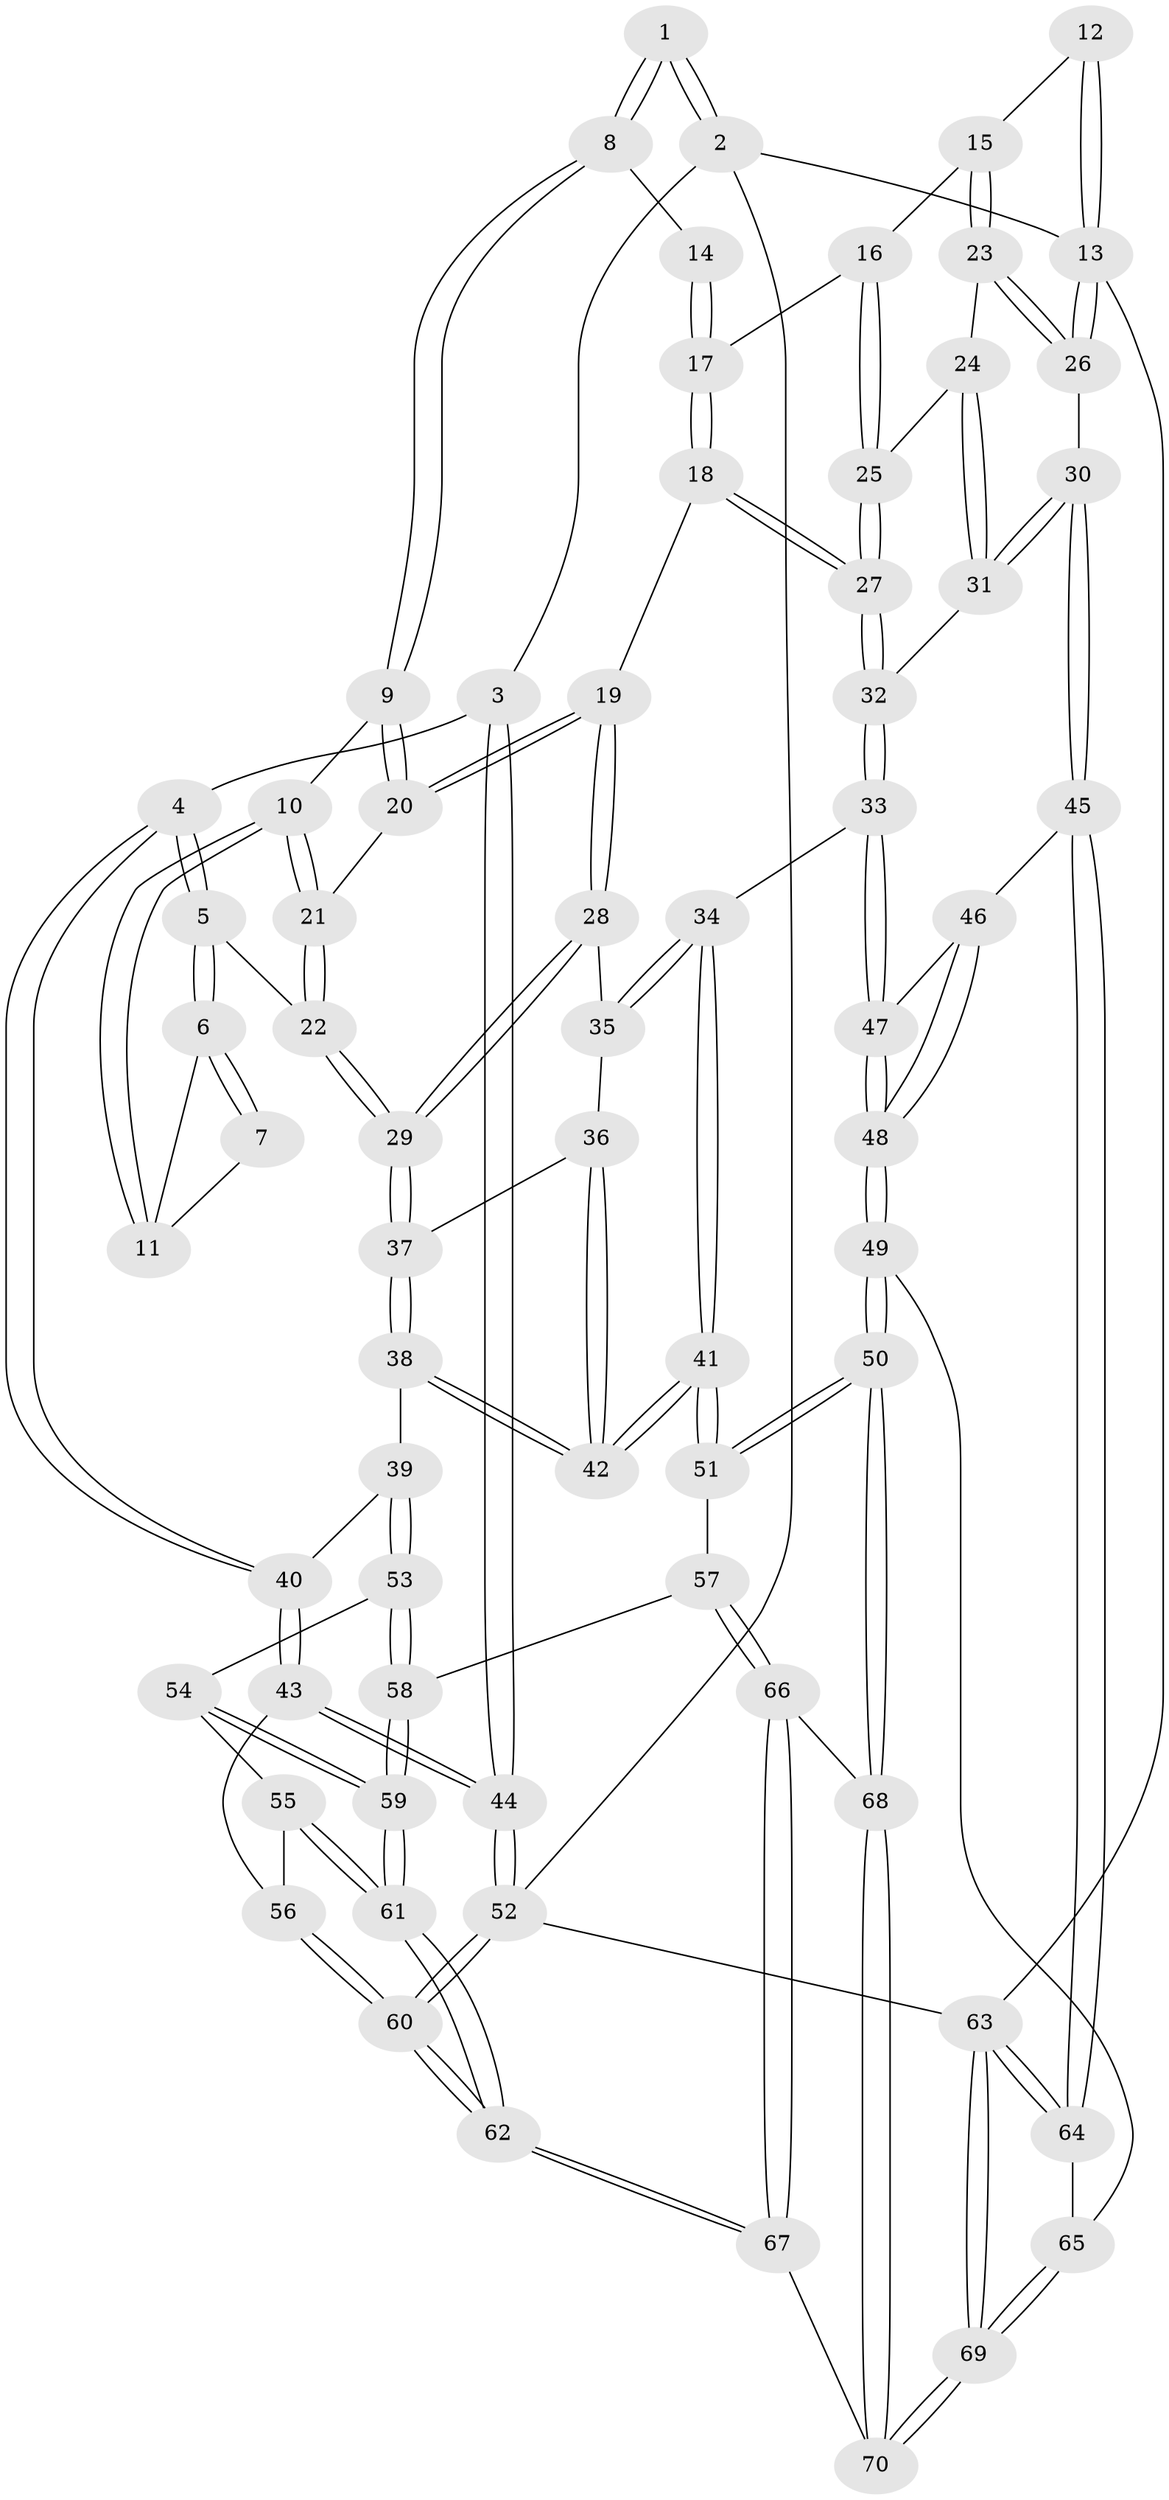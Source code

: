 // Generated by graph-tools (version 1.1) at 2025/00/03/09/25 05:00:00]
// undirected, 70 vertices, 172 edges
graph export_dot {
graph [start="1"]
  node [color=gray90,style=filled];
  1 [pos="+0.24842088520487085+0"];
  2 [pos="+0+0"];
  3 [pos="+0+0.23280628709700538"];
  4 [pos="+0+0.2743239087736153"];
  5 [pos="+0.14800209129037506+0.24684320620744127"];
  6 [pos="+0.21222684425599028+0.11376365278040115"];
  7 [pos="+0.24318770518194566+0"];
  8 [pos="+0.5216847624112932+0"];
  9 [pos="+0.46086991532617755+0.07338814506890999"];
  10 [pos="+0.3661916342062475+0.15384258280374585"];
  11 [pos="+0.33847306837718477+0.13533586801379308"];
  12 [pos="+0.8362024102821012+0"];
  13 [pos="+1+0"];
  14 [pos="+0.5680934904351059+0"];
  15 [pos="+0.8540051877214349+0.11940176565782903"];
  16 [pos="+0.7930805311053898+0.1479421077494971"];
  17 [pos="+0.6539431685427034+0.1412001441403946"];
  18 [pos="+0.6251195458383613+0.24800542743521448"];
  19 [pos="+0.538516951152486+0.26226964177239437"];
  20 [pos="+0.5067482830104119+0.21635969966835092"];
  21 [pos="+0.35173167534746025+0.21149587932568026"];
  22 [pos="+0.2904856033979822+0.3116629002678739"];
  23 [pos="+0.9485954635938435+0.22728205731883824"];
  24 [pos="+0.8688585353611863+0.27618302436749037"];
  25 [pos="+0.7396410579755304+0.28748004297009055"];
  26 [pos="+1+0.2996378047885041"];
  27 [pos="+0.6967216314662463+0.31093971167149315"];
  28 [pos="+0.4989933123785261+0.3133021187489727"];
  29 [pos="+0.29272555948975437+0.3148213911113307"];
  30 [pos="+1+0.5843829702432649"];
  31 [pos="+0.8062466472781407+0.5039480888433001"];
  32 [pos="+0.7179998355997963+0.5030739456642879"];
  33 [pos="+0.7135762213503488+0.5062505249479617"];
  34 [pos="+0.7115393633536282+0.5070559976386186"];
  35 [pos="+0.5105522805264486+0.3848277945469594"];
  36 [pos="+0.4751872923739348+0.43182009172898866"];
  37 [pos="+0.3021970835443521+0.40518898096049727"];
  38 [pos="+0.28213661327629813+0.5227785864956503"];
  39 [pos="+0.21515553258711315+0.5673731815685207"];
  40 [pos="+0.14084641730101813+0.5481320727121362"];
  41 [pos="+0.5317850135683939+0.6577541207419557"];
  42 [pos="+0.46448686567253994+0.5931337089105699"];
  43 [pos="+0+0.6662596285283989"];
  44 [pos="+0+0.6707512655543366"];
  45 [pos="+1+0.5948727446890656"];
  46 [pos="+0.8132236416166047+0.7023794060802163"];
  47 [pos="+0.7546211189626801+0.6463217559106946"];
  48 [pos="+0.7397203730048535+0.8185846600346367"];
  49 [pos="+0.7318224889522719+0.8418719224266221"];
  50 [pos="+0.7150425609518448+0.8440192464110194"];
  51 [pos="+0.5248160633620806+0.7396743343899436"];
  52 [pos="+0+1"];
  53 [pos="+0.2207439931832058+0.6397263287680757"];
  54 [pos="+0.20377617559217576+0.7181361941610933"];
  55 [pos="+0.08320542433046554+0.7531460711259089"];
  56 [pos="+0.07088978416391527+0.7480086096537876"];
  57 [pos="+0.5213657096772455+0.7429451611143734"];
  58 [pos="+0.446655119187802+0.7567258992472032"];
  59 [pos="+0.26202052505870405+0.8404460498071111"];
  60 [pos="+0+1"];
  61 [pos="+0.16195857362595675+1"];
  62 [pos="+0.1472745942801312+1"];
  63 [pos="+1+1"];
  64 [pos="+1+0.6880325887499359"];
  65 [pos="+0.779722382961597+0.8553226057346821"];
  66 [pos="+0.4438356918316887+1"];
  67 [pos="+0.42681765788951037+1"];
  68 [pos="+0.7048636018337927+0.8732384847932904"];
  69 [pos="+1+1"];
  70 [pos="+0.677575656246992+1"];
  1 -- 2;
  1 -- 2;
  1 -- 8;
  1 -- 8;
  2 -- 3;
  2 -- 13;
  2 -- 52;
  3 -- 4;
  3 -- 44;
  3 -- 44;
  4 -- 5;
  4 -- 5;
  4 -- 40;
  4 -- 40;
  5 -- 6;
  5 -- 6;
  5 -- 22;
  6 -- 7;
  6 -- 7;
  6 -- 11;
  7 -- 11;
  8 -- 9;
  8 -- 9;
  8 -- 14;
  9 -- 10;
  9 -- 20;
  9 -- 20;
  10 -- 11;
  10 -- 11;
  10 -- 21;
  10 -- 21;
  12 -- 13;
  12 -- 13;
  12 -- 15;
  13 -- 26;
  13 -- 26;
  13 -- 63;
  14 -- 17;
  14 -- 17;
  15 -- 16;
  15 -- 23;
  15 -- 23;
  16 -- 17;
  16 -- 25;
  16 -- 25;
  17 -- 18;
  17 -- 18;
  18 -- 19;
  18 -- 27;
  18 -- 27;
  19 -- 20;
  19 -- 20;
  19 -- 28;
  19 -- 28;
  20 -- 21;
  21 -- 22;
  21 -- 22;
  22 -- 29;
  22 -- 29;
  23 -- 24;
  23 -- 26;
  23 -- 26;
  24 -- 25;
  24 -- 31;
  24 -- 31;
  25 -- 27;
  25 -- 27;
  26 -- 30;
  27 -- 32;
  27 -- 32;
  28 -- 29;
  28 -- 29;
  28 -- 35;
  29 -- 37;
  29 -- 37;
  30 -- 31;
  30 -- 31;
  30 -- 45;
  30 -- 45;
  31 -- 32;
  32 -- 33;
  32 -- 33;
  33 -- 34;
  33 -- 47;
  33 -- 47;
  34 -- 35;
  34 -- 35;
  34 -- 41;
  34 -- 41;
  35 -- 36;
  36 -- 37;
  36 -- 42;
  36 -- 42;
  37 -- 38;
  37 -- 38;
  38 -- 39;
  38 -- 42;
  38 -- 42;
  39 -- 40;
  39 -- 53;
  39 -- 53;
  40 -- 43;
  40 -- 43;
  41 -- 42;
  41 -- 42;
  41 -- 51;
  41 -- 51;
  43 -- 44;
  43 -- 44;
  43 -- 56;
  44 -- 52;
  44 -- 52;
  45 -- 46;
  45 -- 64;
  45 -- 64;
  46 -- 47;
  46 -- 48;
  46 -- 48;
  47 -- 48;
  47 -- 48;
  48 -- 49;
  48 -- 49;
  49 -- 50;
  49 -- 50;
  49 -- 65;
  50 -- 51;
  50 -- 51;
  50 -- 68;
  50 -- 68;
  51 -- 57;
  52 -- 60;
  52 -- 60;
  52 -- 63;
  53 -- 54;
  53 -- 58;
  53 -- 58;
  54 -- 55;
  54 -- 59;
  54 -- 59;
  55 -- 56;
  55 -- 61;
  55 -- 61;
  56 -- 60;
  56 -- 60;
  57 -- 58;
  57 -- 66;
  57 -- 66;
  58 -- 59;
  58 -- 59;
  59 -- 61;
  59 -- 61;
  60 -- 62;
  60 -- 62;
  61 -- 62;
  61 -- 62;
  62 -- 67;
  62 -- 67;
  63 -- 64;
  63 -- 64;
  63 -- 69;
  63 -- 69;
  64 -- 65;
  65 -- 69;
  65 -- 69;
  66 -- 67;
  66 -- 67;
  66 -- 68;
  67 -- 70;
  68 -- 70;
  68 -- 70;
  69 -- 70;
  69 -- 70;
}
